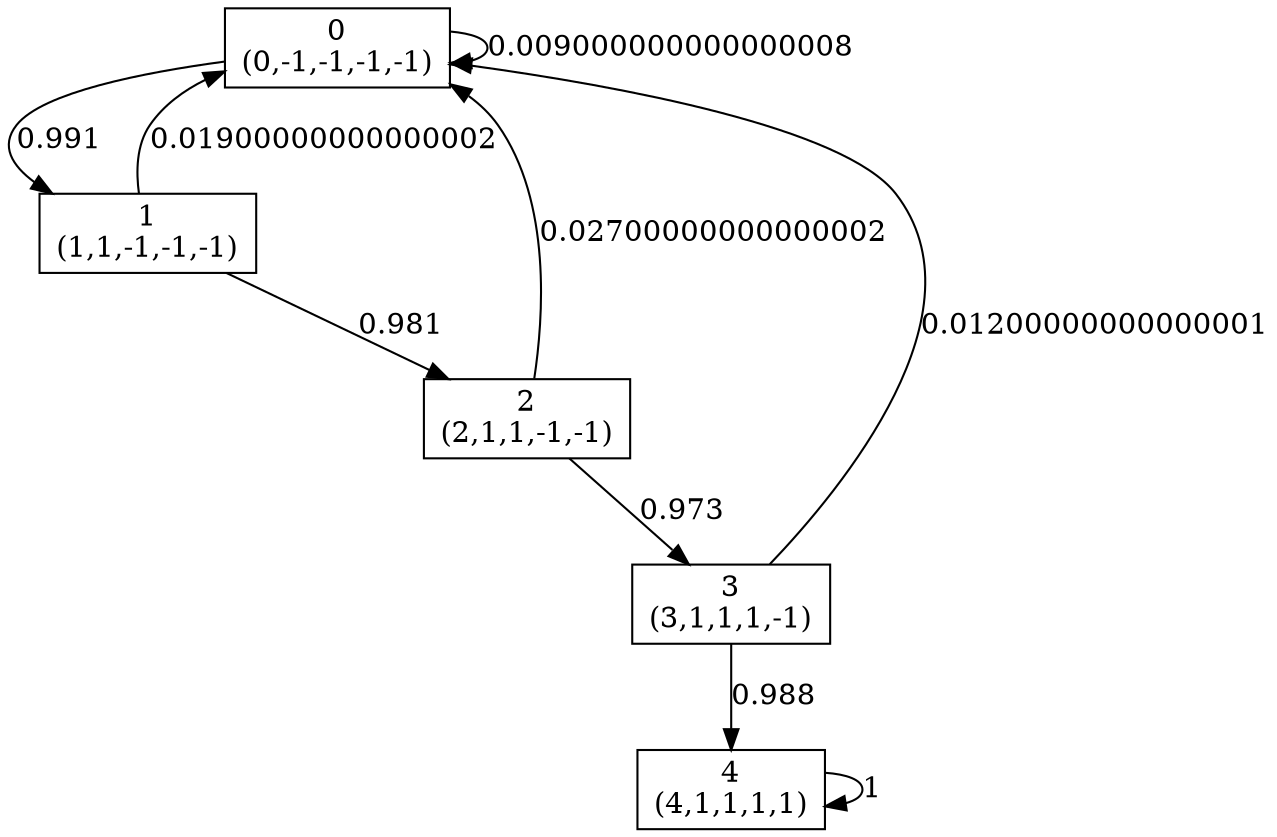 digraph P {
node [shape=box];
0 -> 0 [ label="0.009000000000000008" ];
0 -> 1 [ label="0.991" ];
1 -> 0 [ label="0.01900000000000002" ];
1 -> 2 [ label="0.981" ];
2 -> 0 [ label="0.02700000000000002" ];
2 -> 3 [ label="0.973" ];
3 -> 0 [ label="0.01200000000000001" ];
3 -> 4 [ label="0.988" ];
4 -> 4 [ label="1" ];
0 [label="0\n(0,-1,-1,-1,-1)"];
1 [label="1\n(1,1,-1,-1,-1)"];
2 [label="2\n(2,1,1,-1,-1)"];
3 [label="3\n(3,1,1,1,-1)"];
4 [label="4\n(4,1,1,1,1)"];
}
